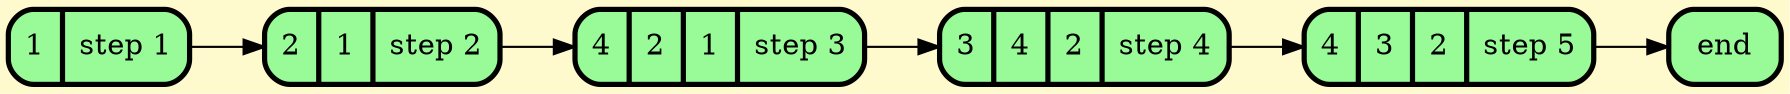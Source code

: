 digraph G {
    rankdir=LR;

    node [style=filled, fontcolor=darkblue,    fillcolor=peachpuff, color="#252A34", penwidth=2.5];
    bgcolor="lemonchiffon";

	node_0 [shape=Mrecord; style = filled; fillcolor = palegreen;color = "#000000"; fontcolor = "#000000";  label=" {1 | step 1} "];
	node_1 [shape=Mrecord; style = filled; fillcolor = palegreen;color = "#000000"; fontcolor = "#000000";  label=" {2 | 1 | step 2} "];
	node_2 [shape=Mrecord; style = filled; fillcolor = palegreen;color = "#000000"; fontcolor = "#000000";  label=" {4 | 2 | 1 | step 3} "];
	node_3 [shape=Mrecord; style = filled; fillcolor = palegreen;color = "#000000"; fontcolor = "#000000";  label=" {3 | 4 | 2 | step 4} "];
	node_4 [shape=Mrecord; style = filled; fillcolor = palegreen;color = "#000000"; fontcolor = "#000000";  label=" {4 | 3 | 2 | step 5} "];
	node_5 [shape=Mrecord; style = filled; fillcolor = palegreen;color = "#000000"; fontcolor = "#000000";  label=" { end }"];

	node_0 -> node_1
	node_1 -> node_2
	node_2 -> node_3
	node_3 -> node_4
	node_4 -> node_5
}
